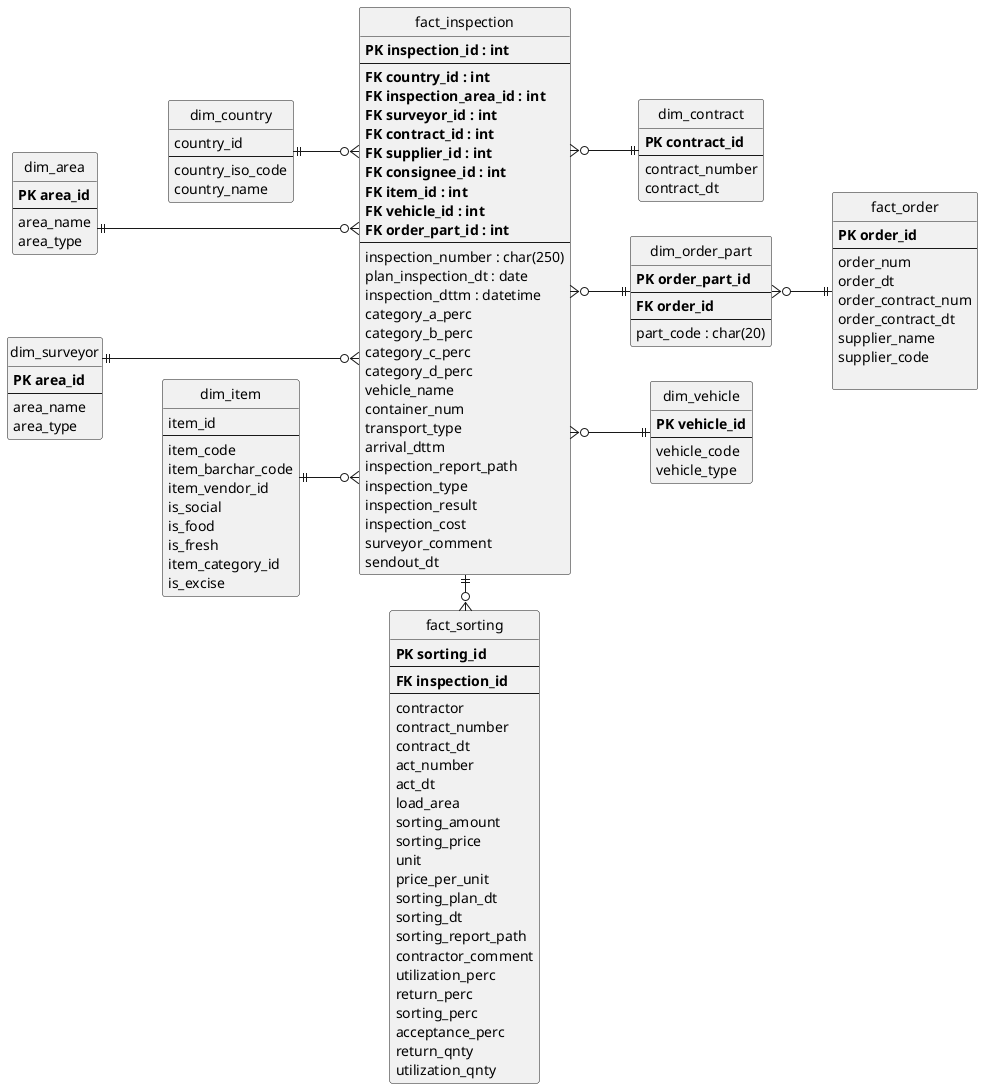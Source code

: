 @startuml name "inspection dimensional modelling"
' hide the spot
hide circle

left to right direction

' avoid problems with angled crows feet
skinparam linetype ortho

entity fact_inspection {
    **PK inspection_id : int**
    --
    **FK country_id : int**
    **FK inspection_area_id : int**
    **FK surveyor_id : int**
    **FK contract_id : int**
    **FK supplier_id : int**
    **FK consignee_id : int**
    **FK item_id : int**
    **FK vehicle_id : int**
    **FK order_part_id : int**
    --
    inspection_number : char(250)
    plan_inspection_dt : date
    inspection_dttm : datetime
    category_a_perc
    category_b_perc
    category_c_perc
    category_d_perc
    vehicle_name
    container_num
    transport_type
    arrival_dttm
    inspection_report_path
    inspection_type
    inspection_result
    inspection_cost
    surveyor_comment
    sendout_dt
}

entity dim_country {
    country_id
    --
    country_iso_code
    country_name
}

entity dim_item {
    item_id
    --
    item_code
    item_barchar_code
    item_vendor_id
    is_social
    is_food
    is_fresh
    item_category_id
    is_excise
}

entity dim_area {
    **PK area_id**
    --
    area_name
    area_type
}

entity dim_surveyor {
    **PK area_id**
    --
    area_name
    area_type
}

entity dim_contract {
    **PK contract_id**
    --
    contract_number
    contract_dt
}

entity fact_order {
    **PK order_id**
    --
    order_num
    order_dt
    order_contract_num
    order_contract_dt
    supplier_name
    supplier_code

}

entity dim_order_part {
    **PK order_part_id**
    --
    **FK order_id**
    --
    part_code : char(20)
}

entity dim_vehicle {
    **PK vehicle_id**
    --
    vehicle_code
    vehicle_type
}

entity fact_sorting {
    **PK sorting_id**
    --
    **FK inspection_id**
    --
    contractor
    contract_number
    contract_dt
    act_number
    act_dt
    load_area
    sorting_amount
    sorting_price
    unit
    price_per_unit
    sorting_plan_dt
    sorting_dt
    sorting_report_path
    contractor_comment
    utilization_perc
    return_perc
    sorting_perc
    acceptance_perc
    return_qnty
    utilization_qnty
}

dim_area ||..[hidden]|| dim_country
dim_surveyor ||..[hidden]|| dim_item
dim_country ||.down[hidden]|| dim_item
dim_area ||--o{ fact_inspection
dim_country ||--o{ fact_inspection
dim_item ||--o{ fact_inspection
dim_surveyor ||--o{ fact_inspection
fact_inspection }o--|| dim_contract
fact_inspection }o--|| dim_order_part
fact_inspection }o--|| dim_vehicle
dim_order_part }o--|| fact_order
dim_country ||.down[hidden]|| dim_item
fact_inspection ||-o{fact_sorting

@enduml
